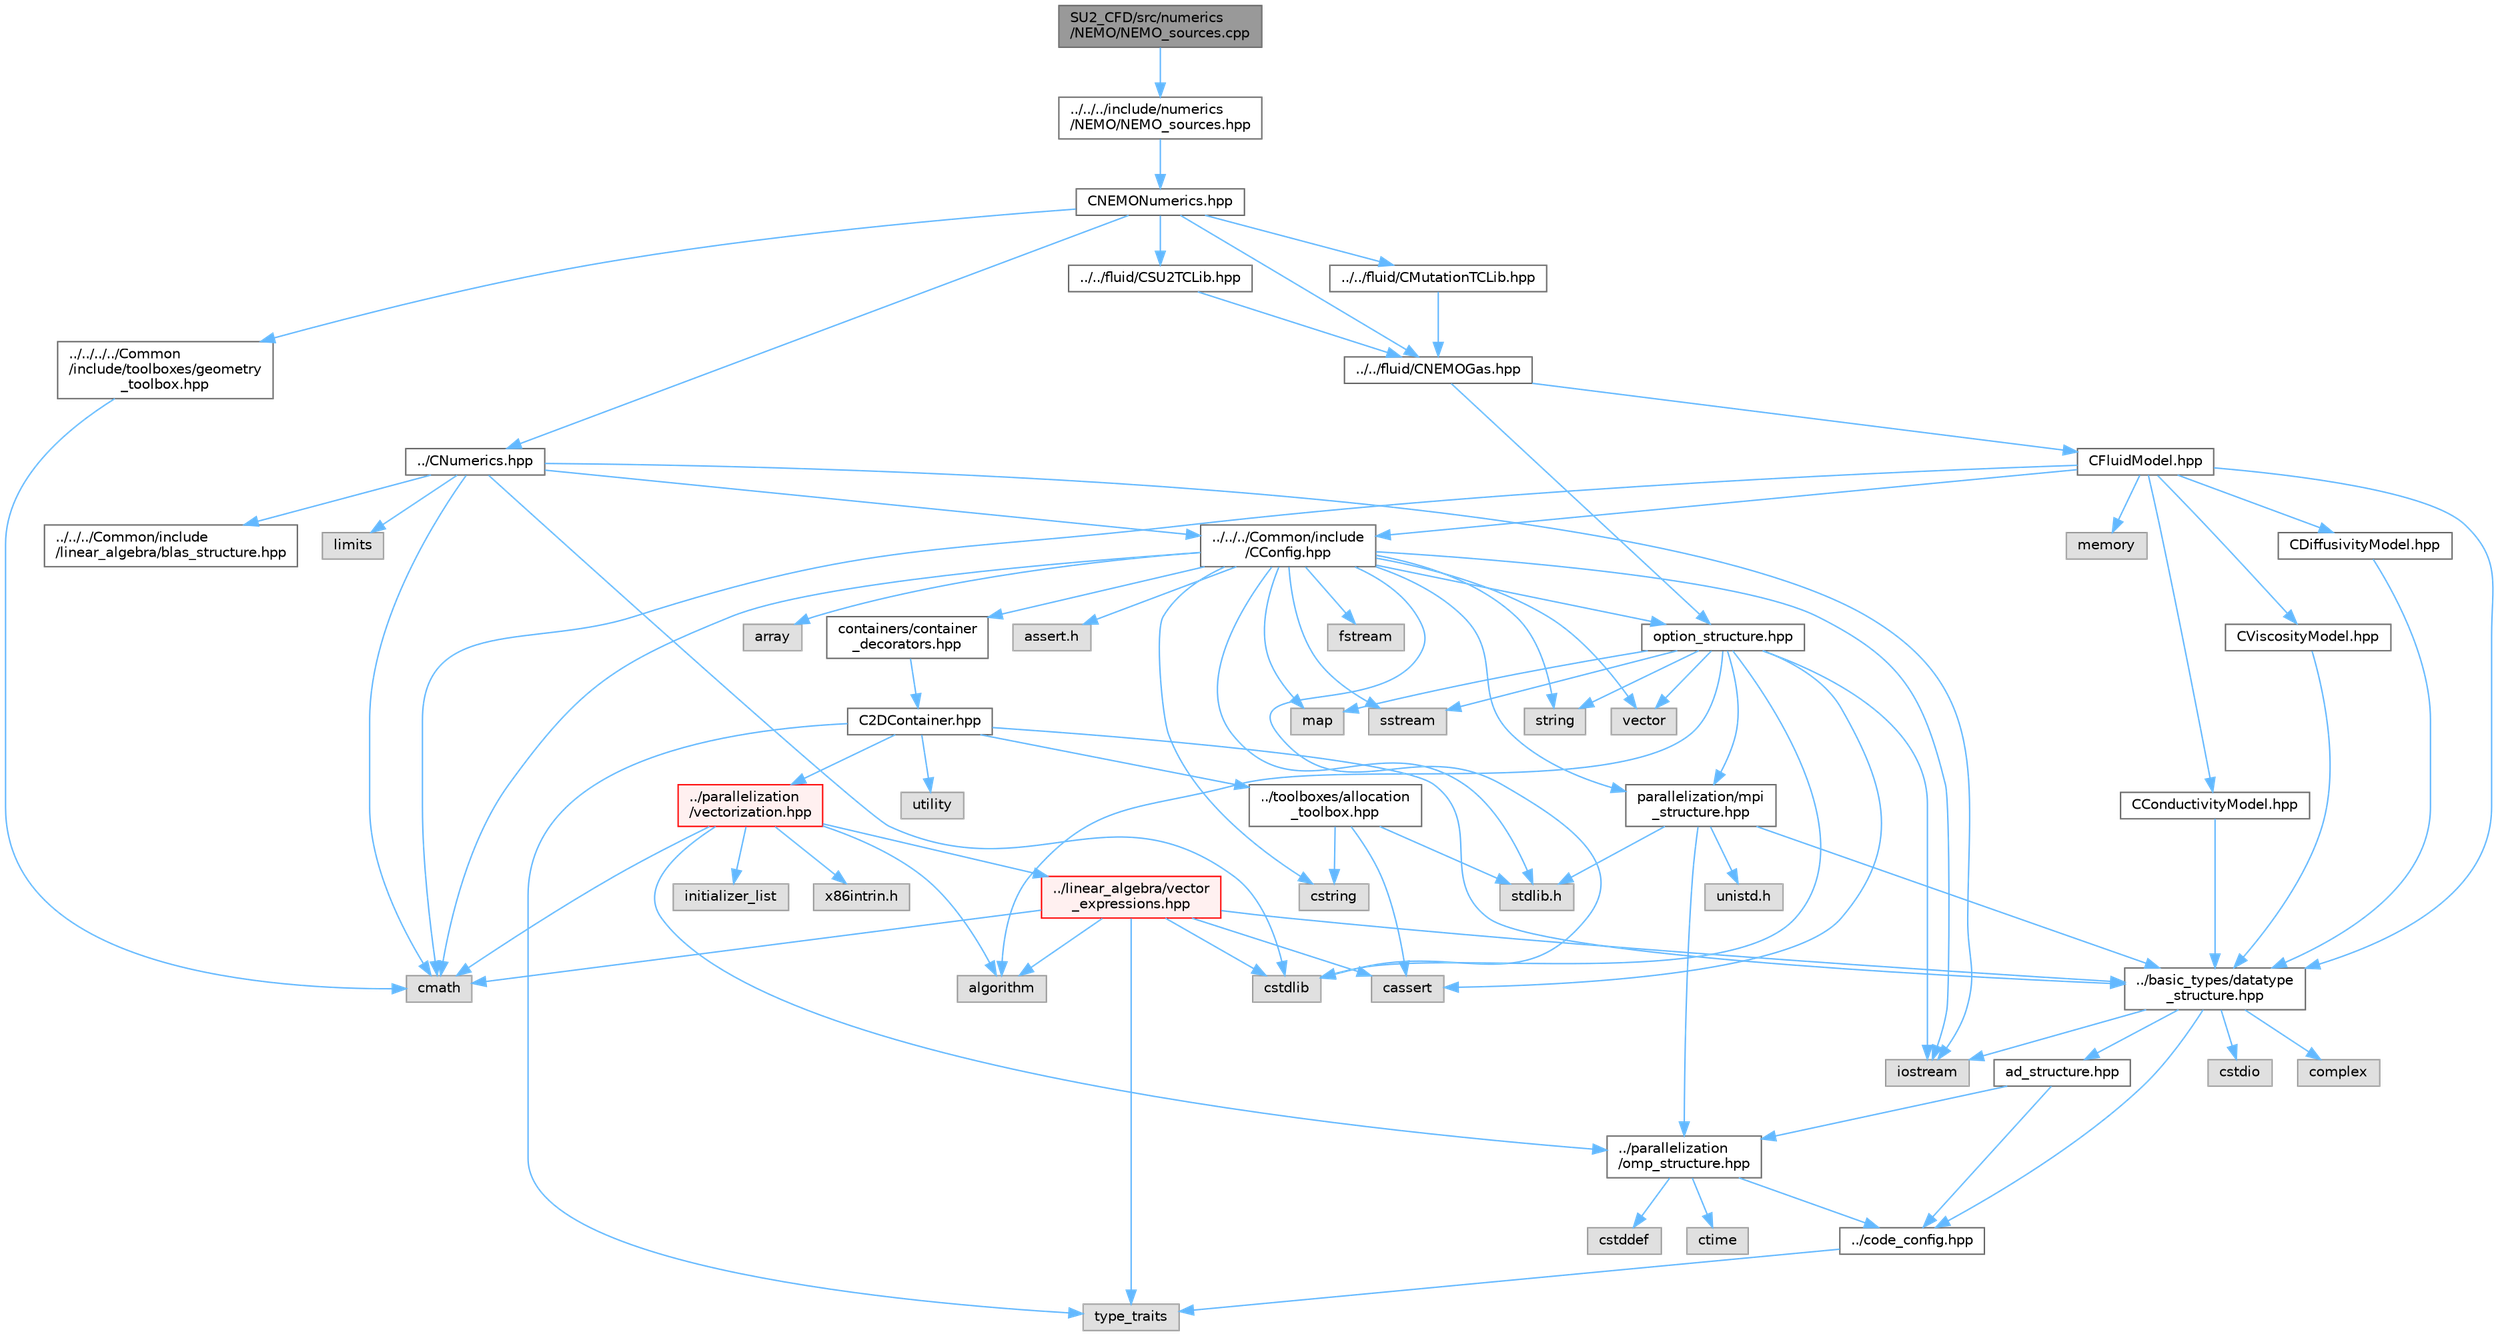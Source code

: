 digraph "SU2_CFD/src/numerics/NEMO/NEMO_sources.cpp"
{
 // LATEX_PDF_SIZE
  bgcolor="transparent";
  edge [fontname=Helvetica,fontsize=10,labelfontname=Helvetica,labelfontsize=10];
  node [fontname=Helvetica,fontsize=10,shape=box,height=0.2,width=0.4];
  Node1 [id="Node000001",label="SU2_CFD/src/numerics\l/NEMO/NEMO_sources.cpp",height=0.2,width=0.4,color="gray40", fillcolor="grey60", style="filled", fontcolor="black",tooltip="Implementation of numerics classes for integration of source terms in fluid flow NEMO problems."];
  Node1 -> Node2 [id="edge1_Node000001_Node000002",color="steelblue1",style="solid",tooltip=" "];
  Node2 [id="Node000002",label="../../../include/numerics\l/NEMO/NEMO_sources.hpp",height=0.2,width=0.4,color="grey40", fillcolor="white", style="filled",URL="$NEMO__sources_8hpp.html",tooltip="Declarations of numerics classes for source-term integration."];
  Node2 -> Node3 [id="edge2_Node000002_Node000003",color="steelblue1",style="solid",tooltip=" "];
  Node3 [id="Node000003",label="CNEMONumerics.hpp",height=0.2,width=0.4,color="grey40", fillcolor="white", style="filled",URL="$CNEMONumerics_8hpp.html",tooltip="Base class template NEMO numerics."];
  Node3 -> Node4 [id="edge3_Node000003_Node000004",color="steelblue1",style="solid",tooltip=" "];
  Node4 [id="Node000004",label="../CNumerics.hpp",height=0.2,width=0.4,color="grey40", fillcolor="white", style="filled",URL="$CNumerics_8hpp.html",tooltip="Declaration of the base numerics class, the implementation is in the CNumerics.cpp file."];
  Node4 -> Node5 [id="edge4_Node000004_Node000005",color="steelblue1",style="solid",tooltip=" "];
  Node5 [id="Node000005",label="cmath",height=0.2,width=0.4,color="grey60", fillcolor="#E0E0E0", style="filled",tooltip=" "];
  Node4 -> Node6 [id="edge5_Node000004_Node000006",color="steelblue1",style="solid",tooltip=" "];
  Node6 [id="Node000006",label="iostream",height=0.2,width=0.4,color="grey60", fillcolor="#E0E0E0", style="filled",tooltip=" "];
  Node4 -> Node7 [id="edge6_Node000004_Node000007",color="steelblue1",style="solid",tooltip=" "];
  Node7 [id="Node000007",label="limits",height=0.2,width=0.4,color="grey60", fillcolor="#E0E0E0", style="filled",tooltip=" "];
  Node4 -> Node8 [id="edge7_Node000004_Node000008",color="steelblue1",style="solid",tooltip=" "];
  Node8 [id="Node000008",label="cstdlib",height=0.2,width=0.4,color="grey60", fillcolor="#E0E0E0", style="filled",tooltip=" "];
  Node4 -> Node9 [id="edge8_Node000004_Node000009",color="steelblue1",style="solid",tooltip=" "];
  Node9 [id="Node000009",label="../../../Common/include\l/CConfig.hpp",height=0.2,width=0.4,color="grey40", fillcolor="white", style="filled",URL="$CConfig_8hpp.html",tooltip="All the information about the definition of the physical problem. The subroutines and functions are i..."];
  Node9 -> Node10 [id="edge9_Node000009_Node000010",color="steelblue1",style="solid",tooltip=" "];
  Node10 [id="Node000010",label="parallelization/mpi\l_structure.hpp",height=0.2,width=0.4,color="grey40", fillcolor="white", style="filled",URL="$mpi__structure_8hpp.html",tooltip="Headers of the mpi interface for generalized datatypes. The subroutines and functions are in the mpi_..."];
  Node10 -> Node11 [id="edge10_Node000010_Node000011",color="steelblue1",style="solid",tooltip=" "];
  Node11 [id="Node000011",label="stdlib.h",height=0.2,width=0.4,color="grey60", fillcolor="#E0E0E0", style="filled",tooltip=" "];
  Node10 -> Node12 [id="edge11_Node000010_Node000012",color="steelblue1",style="solid",tooltip=" "];
  Node12 [id="Node000012",label="../basic_types/datatype\l_structure.hpp",height=0.2,width=0.4,color="grey40", fillcolor="white", style="filled",URL="$datatype__structure_8hpp.html",tooltip="Headers for generalized datatypes, defines an interface for AD types."];
  Node12 -> Node6 [id="edge12_Node000012_Node000006",color="steelblue1",style="solid",tooltip=" "];
  Node12 -> Node13 [id="edge13_Node000012_Node000013",color="steelblue1",style="solid",tooltip=" "];
  Node13 [id="Node000013",label="complex",height=0.2,width=0.4,color="grey60", fillcolor="#E0E0E0", style="filled",tooltip=" "];
  Node12 -> Node14 [id="edge14_Node000012_Node000014",color="steelblue1",style="solid",tooltip=" "];
  Node14 [id="Node000014",label="cstdio",height=0.2,width=0.4,color="grey60", fillcolor="#E0E0E0", style="filled",tooltip=" "];
  Node12 -> Node15 [id="edge15_Node000012_Node000015",color="steelblue1",style="solid",tooltip=" "];
  Node15 [id="Node000015",label="../code_config.hpp",height=0.2,width=0.4,color="grey40", fillcolor="white", style="filled",URL="$code__config_8hpp.html",tooltip="Header file for collecting common macros, definitions and type configurations."];
  Node15 -> Node16 [id="edge16_Node000015_Node000016",color="steelblue1",style="solid",tooltip=" "];
  Node16 [id="Node000016",label="type_traits",height=0.2,width=0.4,color="grey60", fillcolor="#E0E0E0", style="filled",tooltip=" "];
  Node12 -> Node17 [id="edge17_Node000012_Node000017",color="steelblue1",style="solid",tooltip=" "];
  Node17 [id="Node000017",label="ad_structure.hpp",height=0.2,width=0.4,color="grey40", fillcolor="white", style="filled",URL="$ad__structure_8hpp.html",tooltip="Main routines for the algorithmic differentiation (AD) structure."];
  Node17 -> Node15 [id="edge18_Node000017_Node000015",color="steelblue1",style="solid",tooltip=" "];
  Node17 -> Node18 [id="edge19_Node000017_Node000018",color="steelblue1",style="solid",tooltip=" "];
  Node18 [id="Node000018",label="../parallelization\l/omp_structure.hpp",height=0.2,width=0.4,color="grey40", fillcolor="white", style="filled",URL="$omp__structure_8hpp.html",tooltip="OpenMP interface header, provides compatibility functions if the code is built without OpenMP support..."];
  Node18 -> Node19 [id="edge20_Node000018_Node000019",color="steelblue1",style="solid",tooltip=" "];
  Node19 [id="Node000019",label="cstddef",height=0.2,width=0.4,color="grey60", fillcolor="#E0E0E0", style="filled",tooltip=" "];
  Node18 -> Node15 [id="edge21_Node000018_Node000015",color="steelblue1",style="solid",tooltip=" "];
  Node18 -> Node20 [id="edge22_Node000018_Node000020",color="steelblue1",style="solid",tooltip=" "];
  Node20 [id="Node000020",label="ctime",height=0.2,width=0.4,color="grey60", fillcolor="#E0E0E0", style="filled",tooltip=" "];
  Node10 -> Node21 [id="edge23_Node000010_Node000021",color="steelblue1",style="solid",tooltip=" "];
  Node21 [id="Node000021",label="unistd.h",height=0.2,width=0.4,color="grey60", fillcolor="#E0E0E0", style="filled",tooltip=" "];
  Node10 -> Node18 [id="edge24_Node000010_Node000018",color="steelblue1",style="solid",tooltip=" "];
  Node9 -> Node6 [id="edge25_Node000009_Node000006",color="steelblue1",style="solid",tooltip=" "];
  Node9 -> Node8 [id="edge26_Node000009_Node000008",color="steelblue1",style="solid",tooltip=" "];
  Node9 -> Node22 [id="edge27_Node000009_Node000022",color="steelblue1",style="solid",tooltip=" "];
  Node22 [id="Node000022",label="fstream",height=0.2,width=0.4,color="grey60", fillcolor="#E0E0E0", style="filled",tooltip=" "];
  Node9 -> Node23 [id="edge28_Node000009_Node000023",color="steelblue1",style="solid",tooltip=" "];
  Node23 [id="Node000023",label="sstream",height=0.2,width=0.4,color="grey60", fillcolor="#E0E0E0", style="filled",tooltip=" "];
  Node9 -> Node24 [id="edge29_Node000009_Node000024",color="steelblue1",style="solid",tooltip=" "];
  Node24 [id="Node000024",label="string",height=0.2,width=0.4,color="grey60", fillcolor="#E0E0E0", style="filled",tooltip=" "];
  Node9 -> Node25 [id="edge30_Node000009_Node000025",color="steelblue1",style="solid",tooltip=" "];
  Node25 [id="Node000025",label="cstring",height=0.2,width=0.4,color="grey60", fillcolor="#E0E0E0", style="filled",tooltip=" "];
  Node9 -> Node26 [id="edge31_Node000009_Node000026",color="steelblue1",style="solid",tooltip=" "];
  Node26 [id="Node000026",label="vector",height=0.2,width=0.4,color="grey60", fillcolor="#E0E0E0", style="filled",tooltip=" "];
  Node9 -> Node27 [id="edge32_Node000009_Node000027",color="steelblue1",style="solid",tooltip=" "];
  Node27 [id="Node000027",label="array",height=0.2,width=0.4,color="grey60", fillcolor="#E0E0E0", style="filled",tooltip=" "];
  Node9 -> Node11 [id="edge33_Node000009_Node000011",color="steelblue1",style="solid",tooltip=" "];
  Node9 -> Node5 [id="edge34_Node000009_Node000005",color="steelblue1",style="solid",tooltip=" "];
  Node9 -> Node28 [id="edge35_Node000009_Node000028",color="steelblue1",style="solid",tooltip=" "];
  Node28 [id="Node000028",label="map",height=0.2,width=0.4,color="grey60", fillcolor="#E0E0E0", style="filled",tooltip=" "];
  Node9 -> Node29 [id="edge36_Node000009_Node000029",color="steelblue1",style="solid",tooltip=" "];
  Node29 [id="Node000029",label="assert.h",height=0.2,width=0.4,color="grey60", fillcolor="#E0E0E0", style="filled",tooltip=" "];
  Node9 -> Node30 [id="edge37_Node000009_Node000030",color="steelblue1",style="solid",tooltip=" "];
  Node30 [id="Node000030",label="option_structure.hpp",height=0.2,width=0.4,color="grey40", fillcolor="white", style="filled",URL="$option__structure_8hpp.html",tooltip="Defines classes for referencing options for easy input in CConfig."];
  Node30 -> Node10 [id="edge38_Node000030_Node000010",color="steelblue1",style="solid",tooltip=" "];
  Node30 -> Node6 [id="edge39_Node000030_Node000006",color="steelblue1",style="solid",tooltip=" "];
  Node30 -> Node23 [id="edge40_Node000030_Node000023",color="steelblue1",style="solid",tooltip=" "];
  Node30 -> Node24 [id="edge41_Node000030_Node000024",color="steelblue1",style="solid",tooltip=" "];
  Node30 -> Node26 [id="edge42_Node000030_Node000026",color="steelblue1",style="solid",tooltip=" "];
  Node30 -> Node28 [id="edge43_Node000030_Node000028",color="steelblue1",style="solid",tooltip=" "];
  Node30 -> Node8 [id="edge44_Node000030_Node000008",color="steelblue1",style="solid",tooltip=" "];
  Node30 -> Node31 [id="edge45_Node000030_Node000031",color="steelblue1",style="solid",tooltip=" "];
  Node31 [id="Node000031",label="algorithm",height=0.2,width=0.4,color="grey60", fillcolor="#E0E0E0", style="filled",tooltip=" "];
  Node30 -> Node32 [id="edge46_Node000030_Node000032",color="steelblue1",style="solid",tooltip=" "];
  Node32 [id="Node000032",label="cassert",height=0.2,width=0.4,color="grey60", fillcolor="#E0E0E0", style="filled",tooltip=" "];
  Node9 -> Node33 [id="edge47_Node000009_Node000033",color="steelblue1",style="solid",tooltip=" "];
  Node33 [id="Node000033",label="containers/container\l_decorators.hpp",height=0.2,width=0.4,color="grey40", fillcolor="white", style="filled",URL="$container__decorators_8hpp.html",tooltip="Collection of small classes that decorate C2DContainer to augment its functionality,..."];
  Node33 -> Node34 [id="edge48_Node000033_Node000034",color="steelblue1",style="solid",tooltip=" "];
  Node34 [id="Node000034",label="C2DContainer.hpp",height=0.2,width=0.4,color="grey40", fillcolor="white", style="filled",URL="$C2DContainer_8hpp.html",tooltip="A templated vector/matrix object."];
  Node34 -> Node35 [id="edge49_Node000034_Node000035",color="steelblue1",style="solid",tooltip=" "];
  Node35 [id="Node000035",label="../toolboxes/allocation\l_toolbox.hpp",height=0.2,width=0.4,color="grey40", fillcolor="white", style="filled",URL="$allocation__toolbox_8hpp.html",tooltip="Helper function and classes for memory allocation. Focus on portability across platforms."];
  Node35 -> Node11 [id="edge50_Node000035_Node000011",color="steelblue1",style="solid",tooltip=" "];
  Node35 -> Node25 [id="edge51_Node000035_Node000025",color="steelblue1",style="solid",tooltip=" "];
  Node35 -> Node32 [id="edge52_Node000035_Node000032",color="steelblue1",style="solid",tooltip=" "];
  Node34 -> Node12 [id="edge53_Node000034_Node000012",color="steelblue1",style="solid",tooltip=" "];
  Node34 -> Node36 [id="edge54_Node000034_Node000036",color="steelblue1",style="solid",tooltip=" "];
  Node36 [id="Node000036",label="../parallelization\l/vectorization.hpp",height=0.2,width=0.4,color="red", fillcolor="#FFF0F0", style="filled",URL="$vectorization_8hpp.html",tooltip="Implementation of a portable SIMD type."];
  Node36 -> Node37 [id="edge55_Node000036_Node000037",color="steelblue1",style="solid",tooltip=" "];
  Node37 [id="Node000037",label="../linear_algebra/vector\l_expressions.hpp",height=0.2,width=0.4,color="red", fillcolor="#FFF0F0", style="filled",URL="$vector__expressions_8hpp.html",tooltip="Expression templates for vector types with coefficient-wise operations."];
  Node37 -> Node12 [id="edge56_Node000037_Node000012",color="steelblue1",style="solid",tooltip=" "];
  Node37 -> Node16 [id="edge57_Node000037_Node000016",color="steelblue1",style="solid",tooltip=" "];
  Node37 -> Node31 [id="edge58_Node000037_Node000031",color="steelblue1",style="solid",tooltip=" "];
  Node37 -> Node32 [id="edge59_Node000037_Node000032",color="steelblue1",style="solid",tooltip=" "];
  Node37 -> Node8 [id="edge60_Node000037_Node000008",color="steelblue1",style="solid",tooltip=" "];
  Node37 -> Node5 [id="edge61_Node000037_Node000005",color="steelblue1",style="solid",tooltip=" "];
  Node36 -> Node18 [id="edge62_Node000036_Node000018",color="steelblue1",style="solid",tooltip=" "];
  Node36 -> Node39 [id="edge63_Node000036_Node000039",color="steelblue1",style="solid",tooltip=" "];
  Node39 [id="Node000039",label="initializer_list",height=0.2,width=0.4,color="grey60", fillcolor="#E0E0E0", style="filled",tooltip=" "];
  Node36 -> Node31 [id="edge64_Node000036_Node000031",color="steelblue1",style="solid",tooltip=" "];
  Node36 -> Node5 [id="edge65_Node000036_Node000005",color="steelblue1",style="solid",tooltip=" "];
  Node36 -> Node40 [id="edge66_Node000036_Node000040",color="steelblue1",style="solid",tooltip=" "];
  Node40 [id="Node000040",label="x86intrin.h",height=0.2,width=0.4,color="grey60", fillcolor="#E0E0E0", style="filled",tooltip=" "];
  Node34 -> Node42 [id="edge67_Node000034_Node000042",color="steelblue1",style="solid",tooltip=" "];
  Node42 [id="Node000042",label="utility",height=0.2,width=0.4,color="grey60", fillcolor="#E0E0E0", style="filled",tooltip=" "];
  Node34 -> Node16 [id="edge68_Node000034_Node000016",color="steelblue1",style="solid",tooltip=" "];
  Node4 -> Node43 [id="edge69_Node000004_Node000043",color="steelblue1",style="solid",tooltip=" "];
  Node43 [id="Node000043",label="../../../Common/include\l/linear_algebra/blas_structure.hpp",height=0.2,width=0.4,color="grey40", fillcolor="white", style="filled",URL="$blas__structure_8hpp.html",tooltip="Include files and headers of the functions for matrix and vector operations, which are typically foun..."];
  Node3 -> Node44 [id="edge70_Node000003_Node000044",color="steelblue1",style="solid",tooltip=" "];
  Node44 [id="Node000044",label="../../fluid/CNEMOGas.hpp",height=0.2,width=0.4,color="grey40", fillcolor="white", style="filled",URL="$CNEMOGas_8hpp.html",tooltip="Defines the nonequilibrium gas model."];
  Node44 -> Node45 [id="edge71_Node000044_Node000045",color="steelblue1",style="solid",tooltip=" "];
  Node45 [id="Node000045",label="CFluidModel.hpp",height=0.2,width=0.4,color="grey40", fillcolor="white", style="filled",URL="$CFluidModel_8hpp.html",tooltip="Defines the main fluid model class for thermophysical properties."];
  Node45 -> Node5 [id="edge72_Node000045_Node000005",color="steelblue1",style="solid",tooltip=" "];
  Node45 -> Node46 [id="edge73_Node000045_Node000046",color="steelblue1",style="solid",tooltip=" "];
  Node46 [id="Node000046",label="memory",height=0.2,width=0.4,color="grey60", fillcolor="#E0E0E0", style="filled",tooltip=" "];
  Node45 -> Node9 [id="edge74_Node000045_Node000009",color="steelblue1",style="solid",tooltip=" "];
  Node45 -> Node12 [id="edge75_Node000045_Node000012",color="steelblue1",style="solid",tooltip=" "];
  Node45 -> Node47 [id="edge76_Node000045_Node000047",color="steelblue1",style="solid",tooltip=" "];
  Node47 [id="Node000047",label="CConductivityModel.hpp",height=0.2,width=0.4,color="grey40", fillcolor="white", style="filled",URL="$CConductivityModel_8hpp.html",tooltip="Defines an interface class for thermal conductivity models."];
  Node47 -> Node12 [id="edge77_Node000047_Node000012",color="steelblue1",style="solid",tooltip=" "];
  Node45 -> Node48 [id="edge78_Node000045_Node000048",color="steelblue1",style="solid",tooltip=" "];
  Node48 [id="Node000048",label="CViscosityModel.hpp",height=0.2,width=0.4,color="grey40", fillcolor="white", style="filled",URL="$CViscosityModel_8hpp.html",tooltip="Interface class for defining laminar viscosity models."];
  Node48 -> Node12 [id="edge79_Node000048_Node000012",color="steelblue1",style="solid",tooltip=" "];
  Node45 -> Node49 [id="edge80_Node000045_Node000049",color="steelblue1",style="solid",tooltip=" "];
  Node49 [id="Node000049",label="CDiffusivityModel.hpp",height=0.2,width=0.4,color="grey40", fillcolor="white", style="filled",URL="$CDiffusivityModel_8hpp.html",tooltip="Interface class for defining mass diffusivity models."];
  Node49 -> Node12 [id="edge81_Node000049_Node000012",color="steelblue1",style="solid",tooltip=" "];
  Node44 -> Node30 [id="edge82_Node000044_Node000030",color="steelblue1",style="solid",tooltip=" "];
  Node3 -> Node50 [id="edge83_Node000003_Node000050",color="steelblue1",style="solid",tooltip=" "];
  Node50 [id="Node000050",label="../../fluid/CMutationTCLib.hpp",height=0.2,width=0.4,color="grey40", fillcolor="white", style="filled",URL="$CMutationTCLib_8hpp.html",tooltip="Defines the class for the link to Mutation++ ThermoChemistry library."];
  Node50 -> Node44 [id="edge84_Node000050_Node000044",color="steelblue1",style="solid",tooltip=" "];
  Node3 -> Node51 [id="edge85_Node000003_Node000051",color="steelblue1",style="solid",tooltip=" "];
  Node51 [id="Node000051",label="../../fluid/CSU2TCLib.hpp",height=0.2,width=0.4,color="grey40", fillcolor="white", style="filled",URL="$CSU2TCLib_8hpp.html",tooltip="Defines the classes for different user defined ThermoChemistry libraries."];
  Node51 -> Node44 [id="edge86_Node000051_Node000044",color="steelblue1",style="solid",tooltip=" "];
  Node3 -> Node52 [id="edge87_Node000003_Node000052",color="steelblue1",style="solid",tooltip=" "];
  Node52 [id="Node000052",label="../../../../Common\l/include/toolboxes/geometry\l_toolbox.hpp",height=0.2,width=0.4,color="grey40", fillcolor="white", style="filled",URL="$geometry__toolbox_8hpp.html",tooltip="Collection of common lightweight geometry-oriented methods."];
  Node52 -> Node5 [id="edge88_Node000052_Node000005",color="steelblue1",style="solid",tooltip=" "];
}
